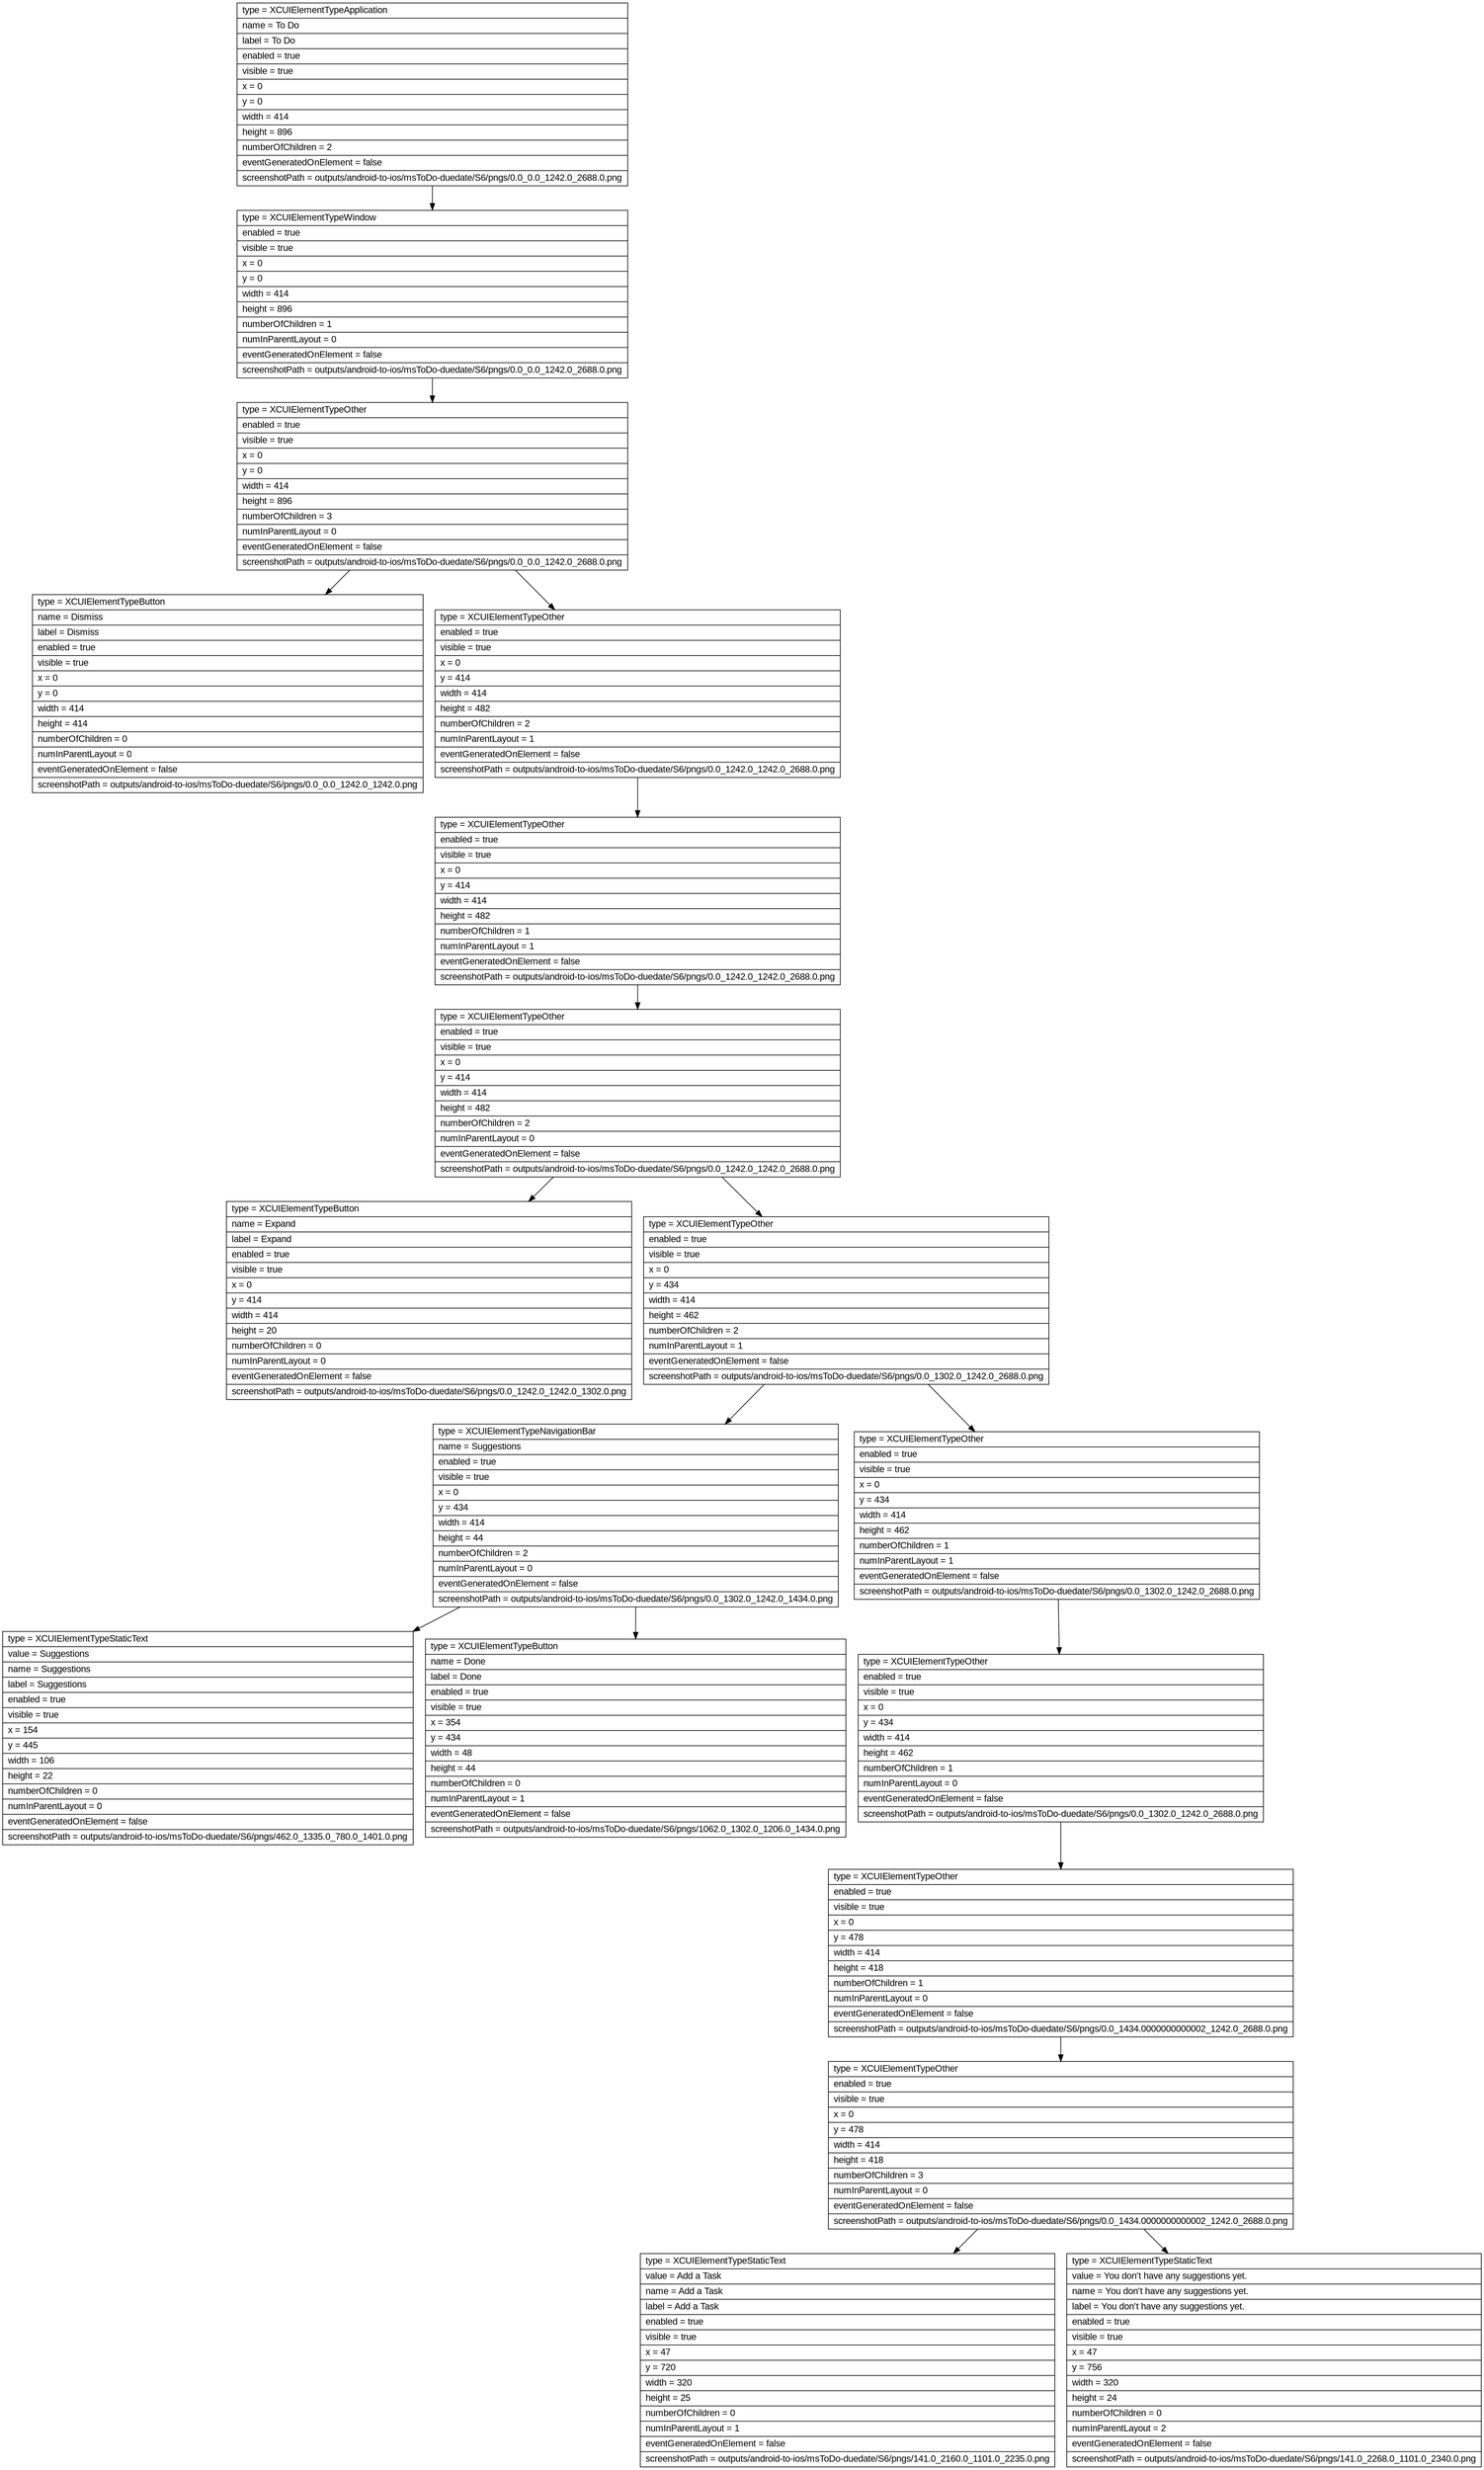 digraph Layout {

	node [shape=record fontname=Arial];

	0	[label="{type = XCUIElementTypeApplication\l|name = To Do\l|label = To Do\l|enabled = true\l|visible = true\l|x = 0\l|y = 0\l|width = 414\l|height = 896\l|numberOfChildren = 2\l|eventGeneratedOnElement = false \l|screenshotPath = outputs/android-to-ios/msToDo-duedate/S6/pngs/0.0_0.0_1242.0_2688.0.png\l}"]
	1	[label="{type = XCUIElementTypeWindow\l|enabled = true\l|visible = true\l|x = 0\l|y = 0\l|width = 414\l|height = 896\l|numberOfChildren = 1\l|numInParentLayout = 0\l|eventGeneratedOnElement = false \l|screenshotPath = outputs/android-to-ios/msToDo-duedate/S6/pngs/0.0_0.0_1242.0_2688.0.png\l}"]
	2	[label="{type = XCUIElementTypeOther\l|enabled = true\l|visible = true\l|x = 0\l|y = 0\l|width = 414\l|height = 896\l|numberOfChildren = 3\l|numInParentLayout = 0\l|eventGeneratedOnElement = false \l|screenshotPath = outputs/android-to-ios/msToDo-duedate/S6/pngs/0.0_0.0_1242.0_2688.0.png\l}"]
	3	[label="{type = XCUIElementTypeButton\l|name = Dismiss\l|label = Dismiss\l|enabled = true\l|visible = true\l|x = 0\l|y = 0\l|width = 414\l|height = 414\l|numberOfChildren = 0\l|numInParentLayout = 0\l|eventGeneratedOnElement = false \l|screenshotPath = outputs/android-to-ios/msToDo-duedate/S6/pngs/0.0_0.0_1242.0_1242.0.png\l}"]
	4	[label="{type = XCUIElementTypeOther\l|enabled = true\l|visible = true\l|x = 0\l|y = 414\l|width = 414\l|height = 482\l|numberOfChildren = 2\l|numInParentLayout = 1\l|eventGeneratedOnElement = false \l|screenshotPath = outputs/android-to-ios/msToDo-duedate/S6/pngs/0.0_1242.0_1242.0_2688.0.png\l}"]
	5	[label="{type = XCUIElementTypeOther\l|enabled = true\l|visible = true\l|x = 0\l|y = 414\l|width = 414\l|height = 482\l|numberOfChildren = 1\l|numInParentLayout = 1\l|eventGeneratedOnElement = false \l|screenshotPath = outputs/android-to-ios/msToDo-duedate/S6/pngs/0.0_1242.0_1242.0_2688.0.png\l}"]
	6	[label="{type = XCUIElementTypeOther\l|enabled = true\l|visible = true\l|x = 0\l|y = 414\l|width = 414\l|height = 482\l|numberOfChildren = 2\l|numInParentLayout = 0\l|eventGeneratedOnElement = false \l|screenshotPath = outputs/android-to-ios/msToDo-duedate/S6/pngs/0.0_1242.0_1242.0_2688.0.png\l}"]
	7	[label="{type = XCUIElementTypeButton\l|name = Expand\l|label = Expand\l|enabled = true\l|visible = true\l|x = 0\l|y = 414\l|width = 414\l|height = 20\l|numberOfChildren = 0\l|numInParentLayout = 0\l|eventGeneratedOnElement = false \l|screenshotPath = outputs/android-to-ios/msToDo-duedate/S6/pngs/0.0_1242.0_1242.0_1302.0.png\l}"]
	8	[label="{type = XCUIElementTypeOther\l|enabled = true\l|visible = true\l|x = 0\l|y = 434\l|width = 414\l|height = 462\l|numberOfChildren = 2\l|numInParentLayout = 1\l|eventGeneratedOnElement = false \l|screenshotPath = outputs/android-to-ios/msToDo-duedate/S6/pngs/0.0_1302.0_1242.0_2688.0.png\l}"]
	9	[label="{type = XCUIElementTypeNavigationBar\l|name = Suggestions\l|enabled = true\l|visible = true\l|x = 0\l|y = 434\l|width = 414\l|height = 44\l|numberOfChildren = 2\l|numInParentLayout = 0\l|eventGeneratedOnElement = false \l|screenshotPath = outputs/android-to-ios/msToDo-duedate/S6/pngs/0.0_1302.0_1242.0_1434.0.png\l}"]
	10	[label="{type = XCUIElementTypeOther\l|enabled = true\l|visible = true\l|x = 0\l|y = 434\l|width = 414\l|height = 462\l|numberOfChildren = 1\l|numInParentLayout = 1\l|eventGeneratedOnElement = false \l|screenshotPath = outputs/android-to-ios/msToDo-duedate/S6/pngs/0.0_1302.0_1242.0_2688.0.png\l}"]
	11	[label="{type = XCUIElementTypeStaticText\l|value = Suggestions\l|name = Suggestions\l|label = Suggestions\l|enabled = true\l|visible = true\l|x = 154\l|y = 445\l|width = 106\l|height = 22\l|numberOfChildren = 0\l|numInParentLayout = 0\l|eventGeneratedOnElement = false \l|screenshotPath = outputs/android-to-ios/msToDo-duedate/S6/pngs/462.0_1335.0_780.0_1401.0.png\l}"]
	12	[label="{type = XCUIElementTypeButton\l|name = Done\l|label = Done\l|enabled = true\l|visible = true\l|x = 354\l|y = 434\l|width = 48\l|height = 44\l|numberOfChildren = 0\l|numInParentLayout = 1\l|eventGeneratedOnElement = false \l|screenshotPath = outputs/android-to-ios/msToDo-duedate/S6/pngs/1062.0_1302.0_1206.0_1434.0.png\l}"]
	13	[label="{type = XCUIElementTypeOther\l|enabled = true\l|visible = true\l|x = 0\l|y = 434\l|width = 414\l|height = 462\l|numberOfChildren = 1\l|numInParentLayout = 0\l|eventGeneratedOnElement = false \l|screenshotPath = outputs/android-to-ios/msToDo-duedate/S6/pngs/0.0_1302.0_1242.0_2688.0.png\l}"]
	14	[label="{type = XCUIElementTypeOther\l|enabled = true\l|visible = true\l|x = 0\l|y = 478\l|width = 414\l|height = 418\l|numberOfChildren = 1\l|numInParentLayout = 0\l|eventGeneratedOnElement = false \l|screenshotPath = outputs/android-to-ios/msToDo-duedate/S6/pngs/0.0_1434.0000000000002_1242.0_2688.0.png\l}"]
	15	[label="{type = XCUIElementTypeOther\l|enabled = true\l|visible = true\l|x = 0\l|y = 478\l|width = 414\l|height = 418\l|numberOfChildren = 3\l|numInParentLayout = 0\l|eventGeneratedOnElement = false \l|screenshotPath = outputs/android-to-ios/msToDo-duedate/S6/pngs/0.0_1434.0000000000002_1242.0_2688.0.png\l}"]
	16	[label="{type = XCUIElementTypeStaticText\l|value = Add a Task\l|name = Add a Task\l|label = Add a Task\l|enabled = true\l|visible = true\l|x = 47\l|y = 720\l|width = 320\l|height = 25\l|numberOfChildren = 0\l|numInParentLayout = 1\l|eventGeneratedOnElement = false \l|screenshotPath = outputs/android-to-ios/msToDo-duedate/S6/pngs/141.0_2160.0_1101.0_2235.0.png\l}"]
	17	[label="{type = XCUIElementTypeStaticText\l|value = You don't have any suggestions yet.\l|name = You don't have any suggestions yet.\l|label = You don't have any suggestions yet.\l|enabled = true\l|visible = true\l|x = 47\l|y = 756\l|width = 320\l|height = 24\l|numberOfChildren = 0\l|numInParentLayout = 2\l|eventGeneratedOnElement = false \l|screenshotPath = outputs/android-to-ios/msToDo-duedate/S6/pngs/141.0_2268.0_1101.0_2340.0.png\l}"]


	0 -> 1
	1 -> 2
	2 -> 3
	2 -> 4
	4 -> 5
	5 -> 6
	6 -> 7
	6 -> 8
	8 -> 9
	8 -> 10
	9 -> 11
	9 -> 12
	10 -> 13
	13 -> 14
	14 -> 15
	15 -> 16
	15 -> 17


}
